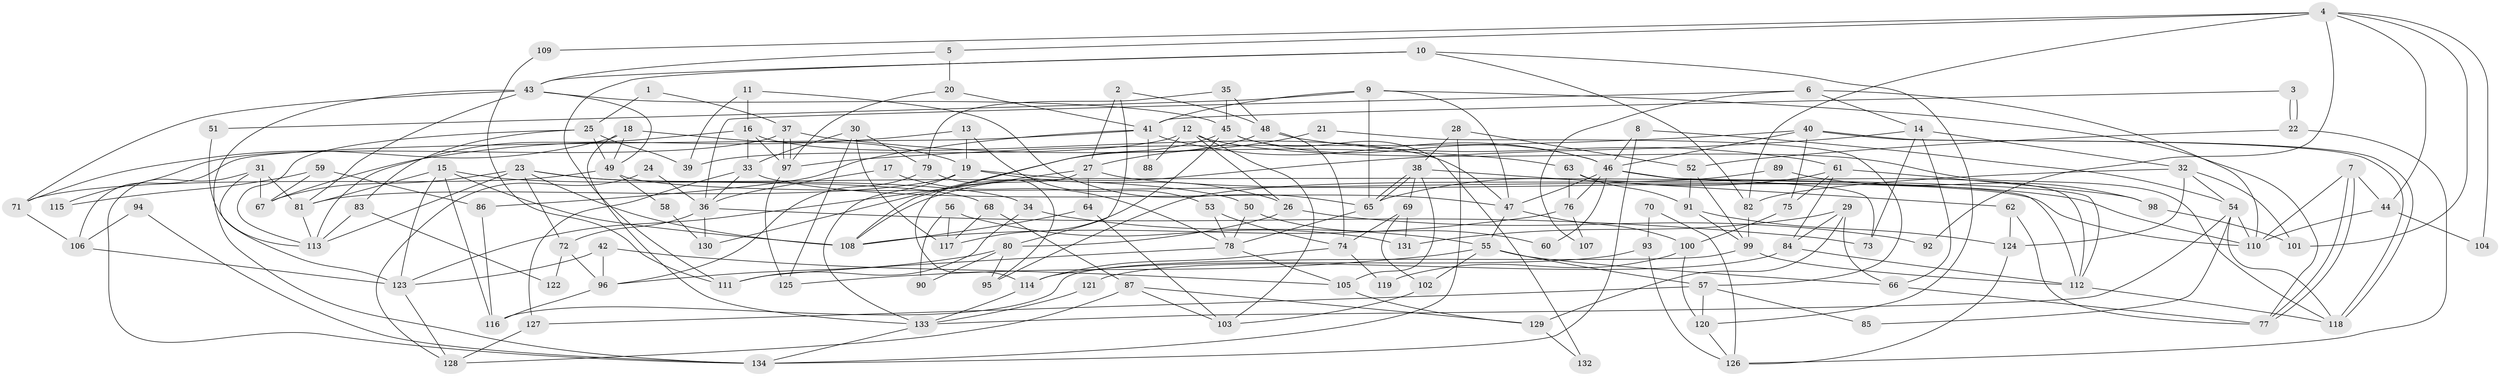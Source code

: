 // Generated by graph-tools (version 1.1) at 2025/02/03/09/25 03:02:13]
// undirected, 134 vertices, 268 edges
graph export_dot {
graph [start="1"]
  node [color=gray90,style=filled];
  1;
  2;
  3;
  4;
  5;
  6;
  7;
  8;
  9;
  10;
  11;
  12;
  13;
  14;
  15;
  16;
  17;
  18;
  19;
  20;
  21;
  22;
  23;
  24;
  25;
  26;
  27;
  28;
  29;
  30;
  31;
  32;
  33;
  34;
  35;
  36;
  37;
  38;
  39;
  40;
  41;
  42;
  43;
  44;
  45;
  46;
  47;
  48;
  49;
  50;
  51;
  52;
  53;
  54;
  55;
  56;
  57;
  58;
  59;
  60;
  61;
  62;
  63;
  64;
  65;
  66;
  67;
  68;
  69;
  70;
  71;
  72;
  73;
  74;
  75;
  76;
  77;
  78;
  79;
  80;
  81;
  82;
  83;
  84;
  85;
  86;
  87;
  88;
  89;
  90;
  91;
  92;
  93;
  94;
  95;
  96;
  97;
  98;
  99;
  100;
  101;
  102;
  103;
  104;
  105;
  106;
  107;
  108;
  109;
  110;
  111;
  112;
  113;
  114;
  115;
  116;
  117;
  118;
  119;
  120;
  121;
  122;
  123;
  124;
  125;
  126;
  127;
  128;
  129;
  130;
  131;
  132;
  133;
  134;
  1 -- 37;
  1 -- 25;
  2 -- 27;
  2 -- 48;
  2 -- 80;
  3 -- 22;
  3 -- 22;
  3 -- 41;
  4 -- 44;
  4 -- 82;
  4 -- 5;
  4 -- 92;
  4 -- 101;
  4 -- 104;
  4 -- 109;
  5 -- 43;
  5 -- 20;
  6 -- 110;
  6 -- 36;
  6 -- 14;
  6 -- 107;
  7 -- 77;
  7 -- 77;
  7 -- 110;
  7 -- 44;
  8 -- 46;
  8 -- 54;
  8 -- 134;
  9 -- 41;
  9 -- 65;
  9 -- 47;
  9 -- 51;
  9 -- 77;
  10 -- 43;
  10 -- 120;
  10 -- 82;
  10 -- 111;
  11 -- 39;
  11 -- 16;
  11 -- 65;
  12 -- 26;
  12 -- 118;
  12 -- 39;
  12 -- 88;
  12 -- 103;
  13 -- 19;
  13 -- 67;
  13 -- 53;
  14 -- 66;
  14 -- 32;
  14 -- 73;
  14 -- 108;
  15 -- 123;
  15 -- 81;
  15 -- 34;
  15 -- 108;
  15 -- 116;
  16 -- 97;
  16 -- 47;
  16 -- 33;
  16 -- 113;
  17 -- 36;
  17 -- 78;
  18 -- 133;
  18 -- 19;
  18 -- 49;
  18 -- 71;
  19 -- 81;
  19 -- 133;
  19 -- 26;
  19 -- 112;
  20 -- 97;
  20 -- 41;
  21 -- 27;
  21 -- 57;
  22 -- 52;
  22 -- 126;
  23 -- 108;
  23 -- 68;
  23 -- 50;
  23 -- 67;
  23 -- 72;
  23 -- 113;
  24 -- 128;
  24 -- 36;
  25 -- 49;
  25 -- 113;
  25 -- 39;
  25 -- 83;
  26 -- 80;
  26 -- 92;
  27 -- 123;
  27 -- 110;
  27 -- 64;
  27 -- 114;
  28 -- 134;
  28 -- 38;
  28 -- 52;
  29 -- 84;
  29 -- 66;
  29 -- 129;
  29 -- 131;
  30 -- 79;
  30 -- 33;
  30 -- 117;
  30 -- 125;
  31 -- 134;
  31 -- 81;
  31 -- 67;
  31 -- 123;
  32 -- 82;
  32 -- 54;
  32 -- 101;
  32 -- 124;
  33 -- 47;
  33 -- 36;
  33 -- 127;
  34 -- 111;
  34 -- 55;
  35 -- 48;
  35 -- 45;
  35 -- 79;
  36 -- 73;
  36 -- 72;
  36 -- 130;
  37 -- 97;
  37 -- 97;
  37 -- 63;
  37 -- 115;
  38 -- 62;
  38 -- 65;
  38 -- 65;
  38 -- 69;
  38 -- 105;
  40 -- 118;
  40 -- 118;
  40 -- 46;
  40 -- 75;
  40 -- 97;
  41 -- 46;
  41 -- 86;
  41 -- 88;
  41 -- 106;
  42 -- 96;
  42 -- 123;
  42 -- 105;
  43 -- 45;
  43 -- 71;
  43 -- 49;
  43 -- 81;
  43 -- 134;
  44 -- 110;
  44 -- 104;
  45 -- 108;
  45 -- 46;
  45 -- 117;
  45 -- 132;
  46 -- 112;
  46 -- 47;
  46 -- 60;
  46 -- 73;
  46 -- 76;
  47 -- 55;
  47 -- 100;
  48 -- 61;
  48 -- 74;
  48 -- 130;
  49 -- 58;
  49 -- 71;
  49 -- 110;
  50 -- 78;
  50 -- 60;
  51 -- 113;
  52 -- 91;
  52 -- 99;
  53 -- 78;
  53 -- 74;
  54 -- 133;
  54 -- 85;
  54 -- 110;
  54 -- 118;
  55 -- 125;
  55 -- 57;
  55 -- 66;
  55 -- 102;
  56 -- 117;
  56 -- 131;
  56 -- 90;
  57 -- 127;
  57 -- 85;
  57 -- 120;
  58 -- 130;
  59 -- 67;
  59 -- 86;
  59 -- 115;
  61 -- 75;
  61 -- 65;
  61 -- 84;
  61 -- 98;
  62 -- 77;
  62 -- 124;
  63 -- 112;
  63 -- 76;
  63 -- 91;
  64 -- 108;
  64 -- 103;
  65 -- 78;
  66 -- 77;
  68 -- 117;
  68 -- 87;
  69 -- 102;
  69 -- 74;
  69 -- 131;
  70 -- 93;
  70 -- 126;
  71 -- 106;
  72 -- 96;
  72 -- 122;
  74 -- 114;
  74 -- 119;
  75 -- 100;
  76 -- 108;
  76 -- 107;
  78 -- 105;
  78 -- 111;
  79 -- 96;
  79 -- 95;
  80 -- 96;
  80 -- 90;
  80 -- 95;
  81 -- 113;
  82 -- 99;
  83 -- 113;
  83 -- 122;
  84 -- 112;
  84 -- 121;
  86 -- 116;
  87 -- 129;
  87 -- 103;
  87 -- 128;
  89 -- 95;
  89 -- 98;
  91 -- 99;
  91 -- 124;
  93 -- 126;
  93 -- 114;
  94 -- 106;
  94 -- 134;
  96 -- 116;
  97 -- 125;
  98 -- 101;
  99 -- 112;
  99 -- 116;
  100 -- 120;
  100 -- 119;
  102 -- 103;
  105 -- 129;
  106 -- 123;
  109 -- 111;
  112 -- 118;
  114 -- 133;
  120 -- 126;
  121 -- 133;
  123 -- 128;
  124 -- 126;
  127 -- 128;
  129 -- 132;
  133 -- 134;
}

